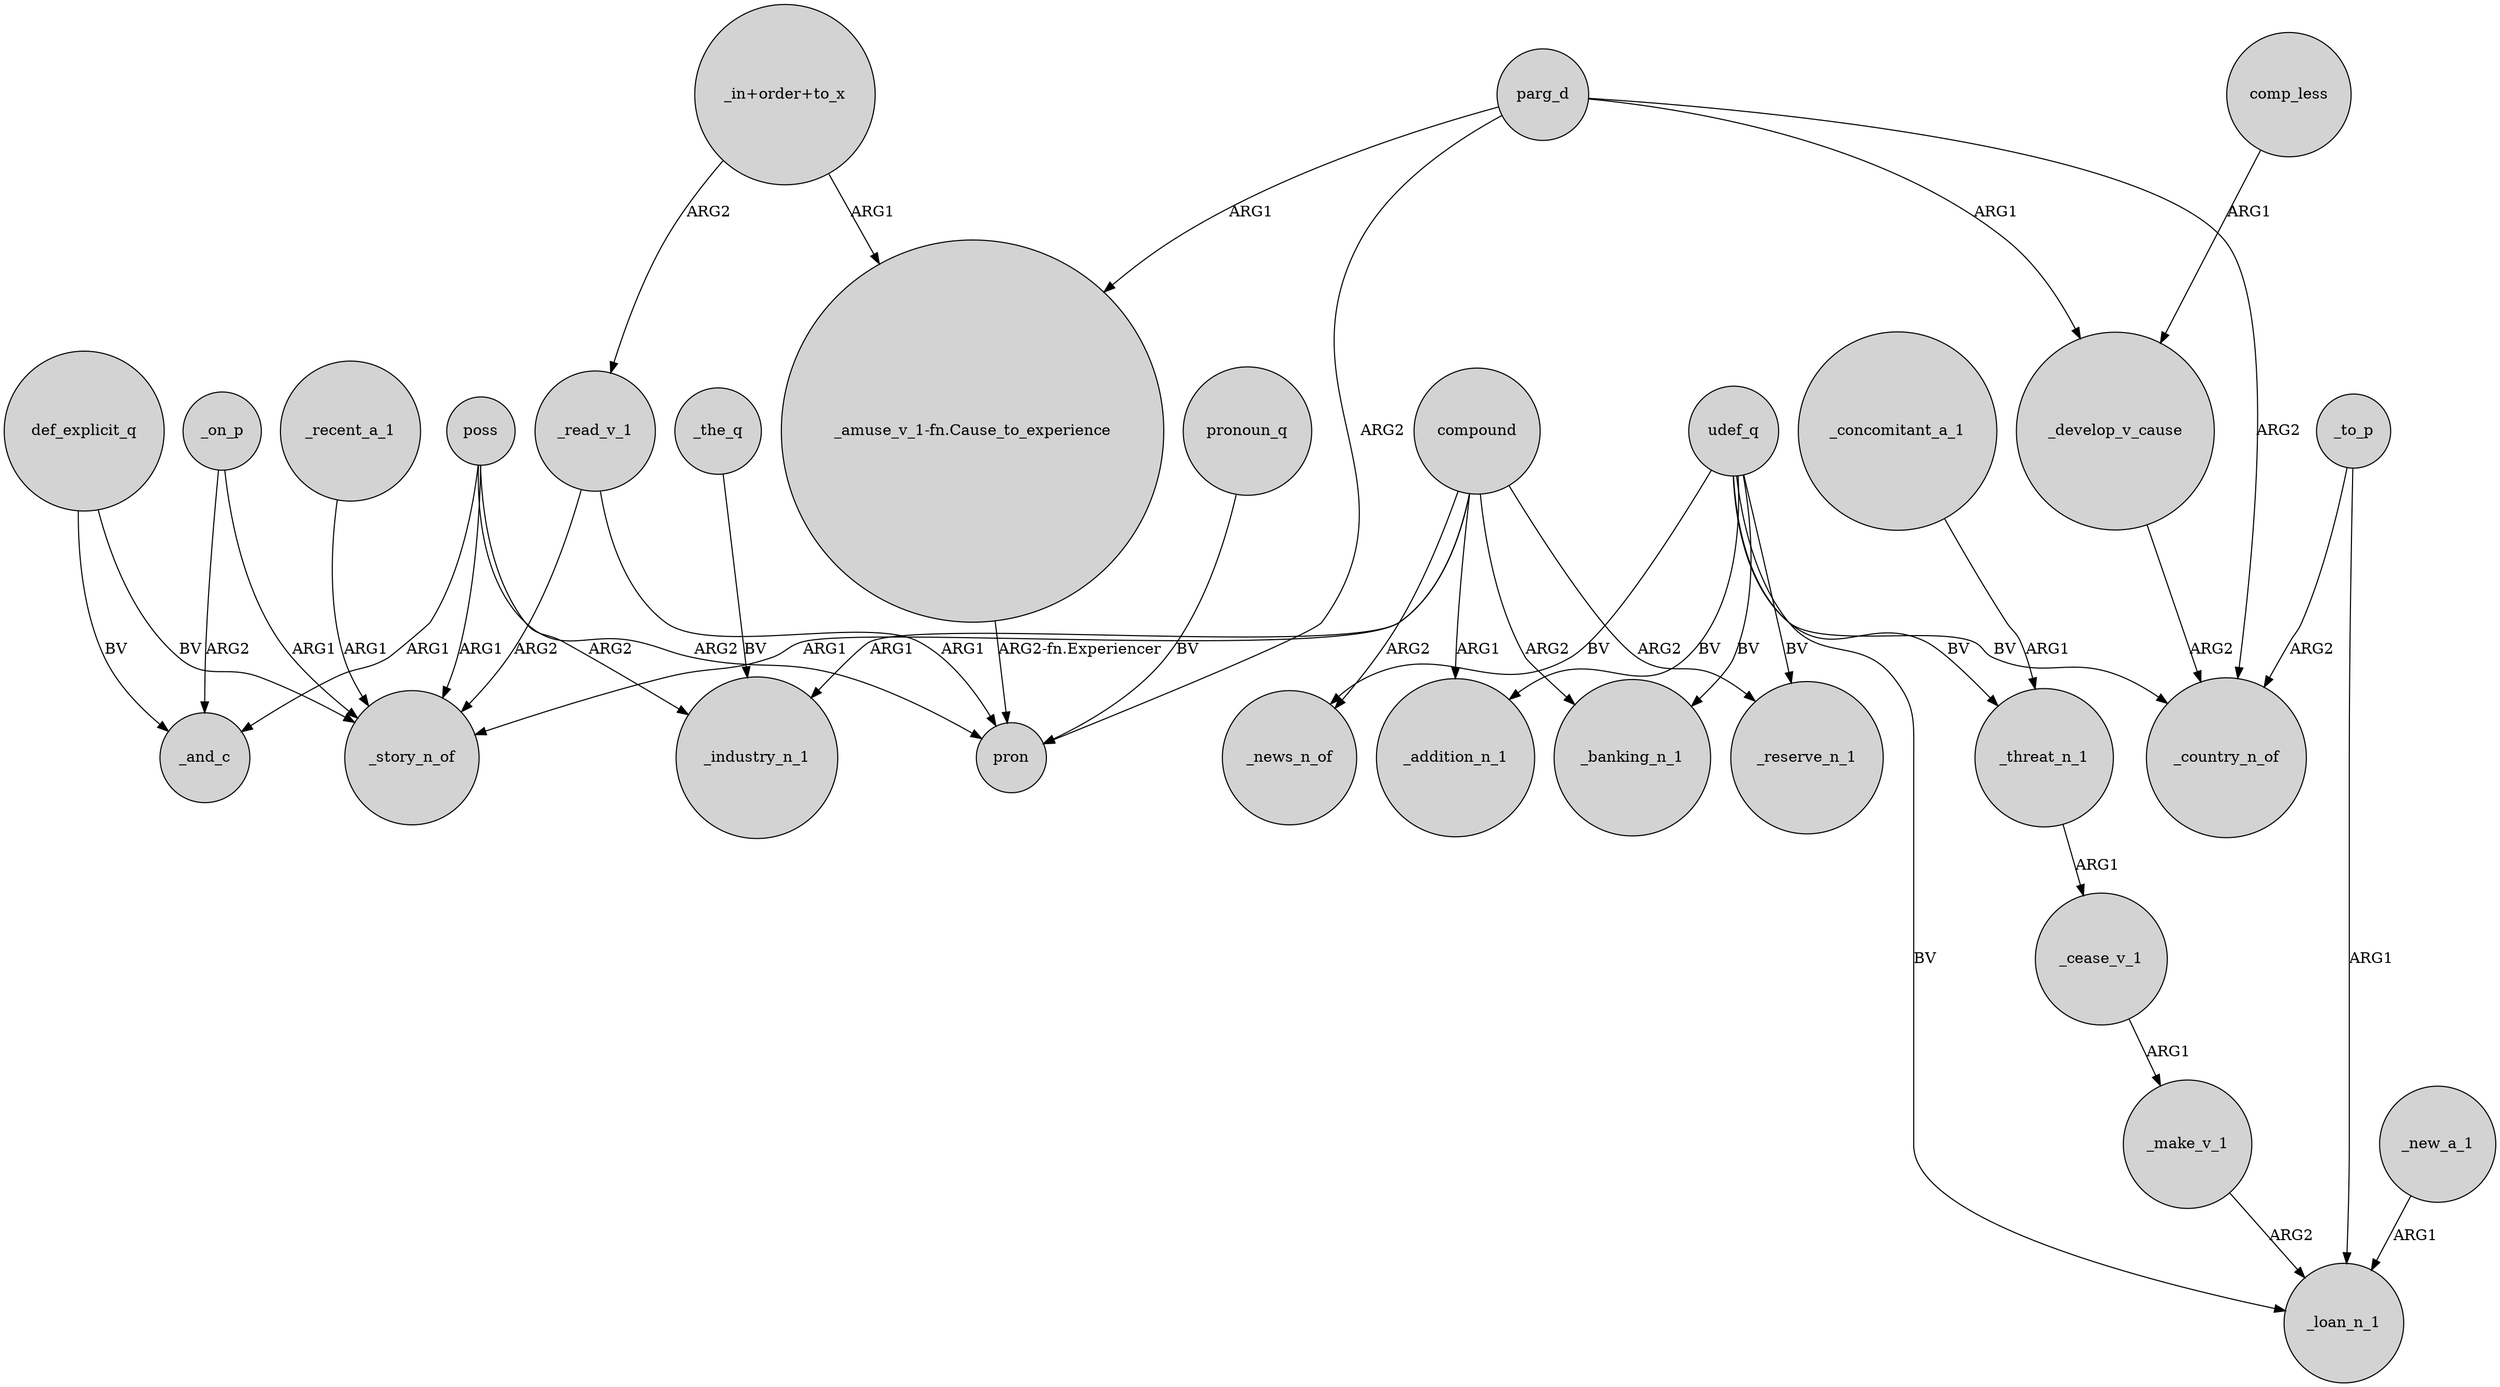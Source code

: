 digraph {
	node [shape=circle style=filled]
	_recent_a_1 -> _story_n_of [label=ARG1]
	_develop_v_cause -> _country_n_of [label=ARG2]
	compound -> _story_n_of [label=ARG1]
	comp_less -> _develop_v_cause [label=ARG1]
	udef_q -> _threat_n_1 [label=BV]
	poss -> pron [label=ARG2]
	poss -> _and_c [label=ARG1]
	def_explicit_q -> _and_c [label=BV]
	parg_d -> _country_n_of [label=ARG2]
	_make_v_1 -> _loan_n_1 [label=ARG2]
	poss -> _industry_n_1 [label=ARG2]
	_threat_n_1 -> _cease_v_1 [label=ARG1]
	compound -> _industry_n_1 [label=ARG1]
	compound -> _banking_n_1 [label=ARG2]
	parg_d -> _develop_v_cause [label=ARG1]
	udef_q -> _reserve_n_1 [label=BV]
	_concomitant_a_1 -> _threat_n_1 [label=ARG1]
	_the_q -> _industry_n_1 [label=BV]
	"_amuse_v_1-fn.Cause_to_experience" -> pron [label="ARG2-fn.Experiencer"]
	"_in+order+to_x" -> "_amuse_v_1-fn.Cause_to_experience" [label=ARG1]
	parg_d -> pron [label=ARG2]
	udef_q -> _country_n_of [label=BV]
	pronoun_q -> pron [label=BV]
	parg_d -> "_amuse_v_1-fn.Cause_to_experience" [label=ARG1]
	compound -> _addition_n_1 [label=ARG1]
	_read_v_1 -> _story_n_of [label=ARG2]
	compound -> _news_n_of [label=ARG2]
	"_in+order+to_x" -> _read_v_1 [label=ARG2]
	_on_p -> _story_n_of [label=ARG1]
	compound -> _reserve_n_1 [label=ARG2]
	_to_p -> _country_n_of [label=ARG2]
	poss -> _story_n_of [label=ARG1]
	_on_p -> _and_c [label=ARG2]
	_cease_v_1 -> _make_v_1 [label=ARG1]
	_read_v_1 -> pron [label=ARG1]
	udef_q -> _news_n_of [label=BV]
	def_explicit_q -> _story_n_of [label=BV]
	udef_q -> _banking_n_1 [label=BV]
	_to_p -> _loan_n_1 [label=ARG1]
	udef_q -> _addition_n_1 [label=BV]
	udef_q -> _loan_n_1 [label=BV]
	_new_a_1 -> _loan_n_1 [label=ARG1]
}
